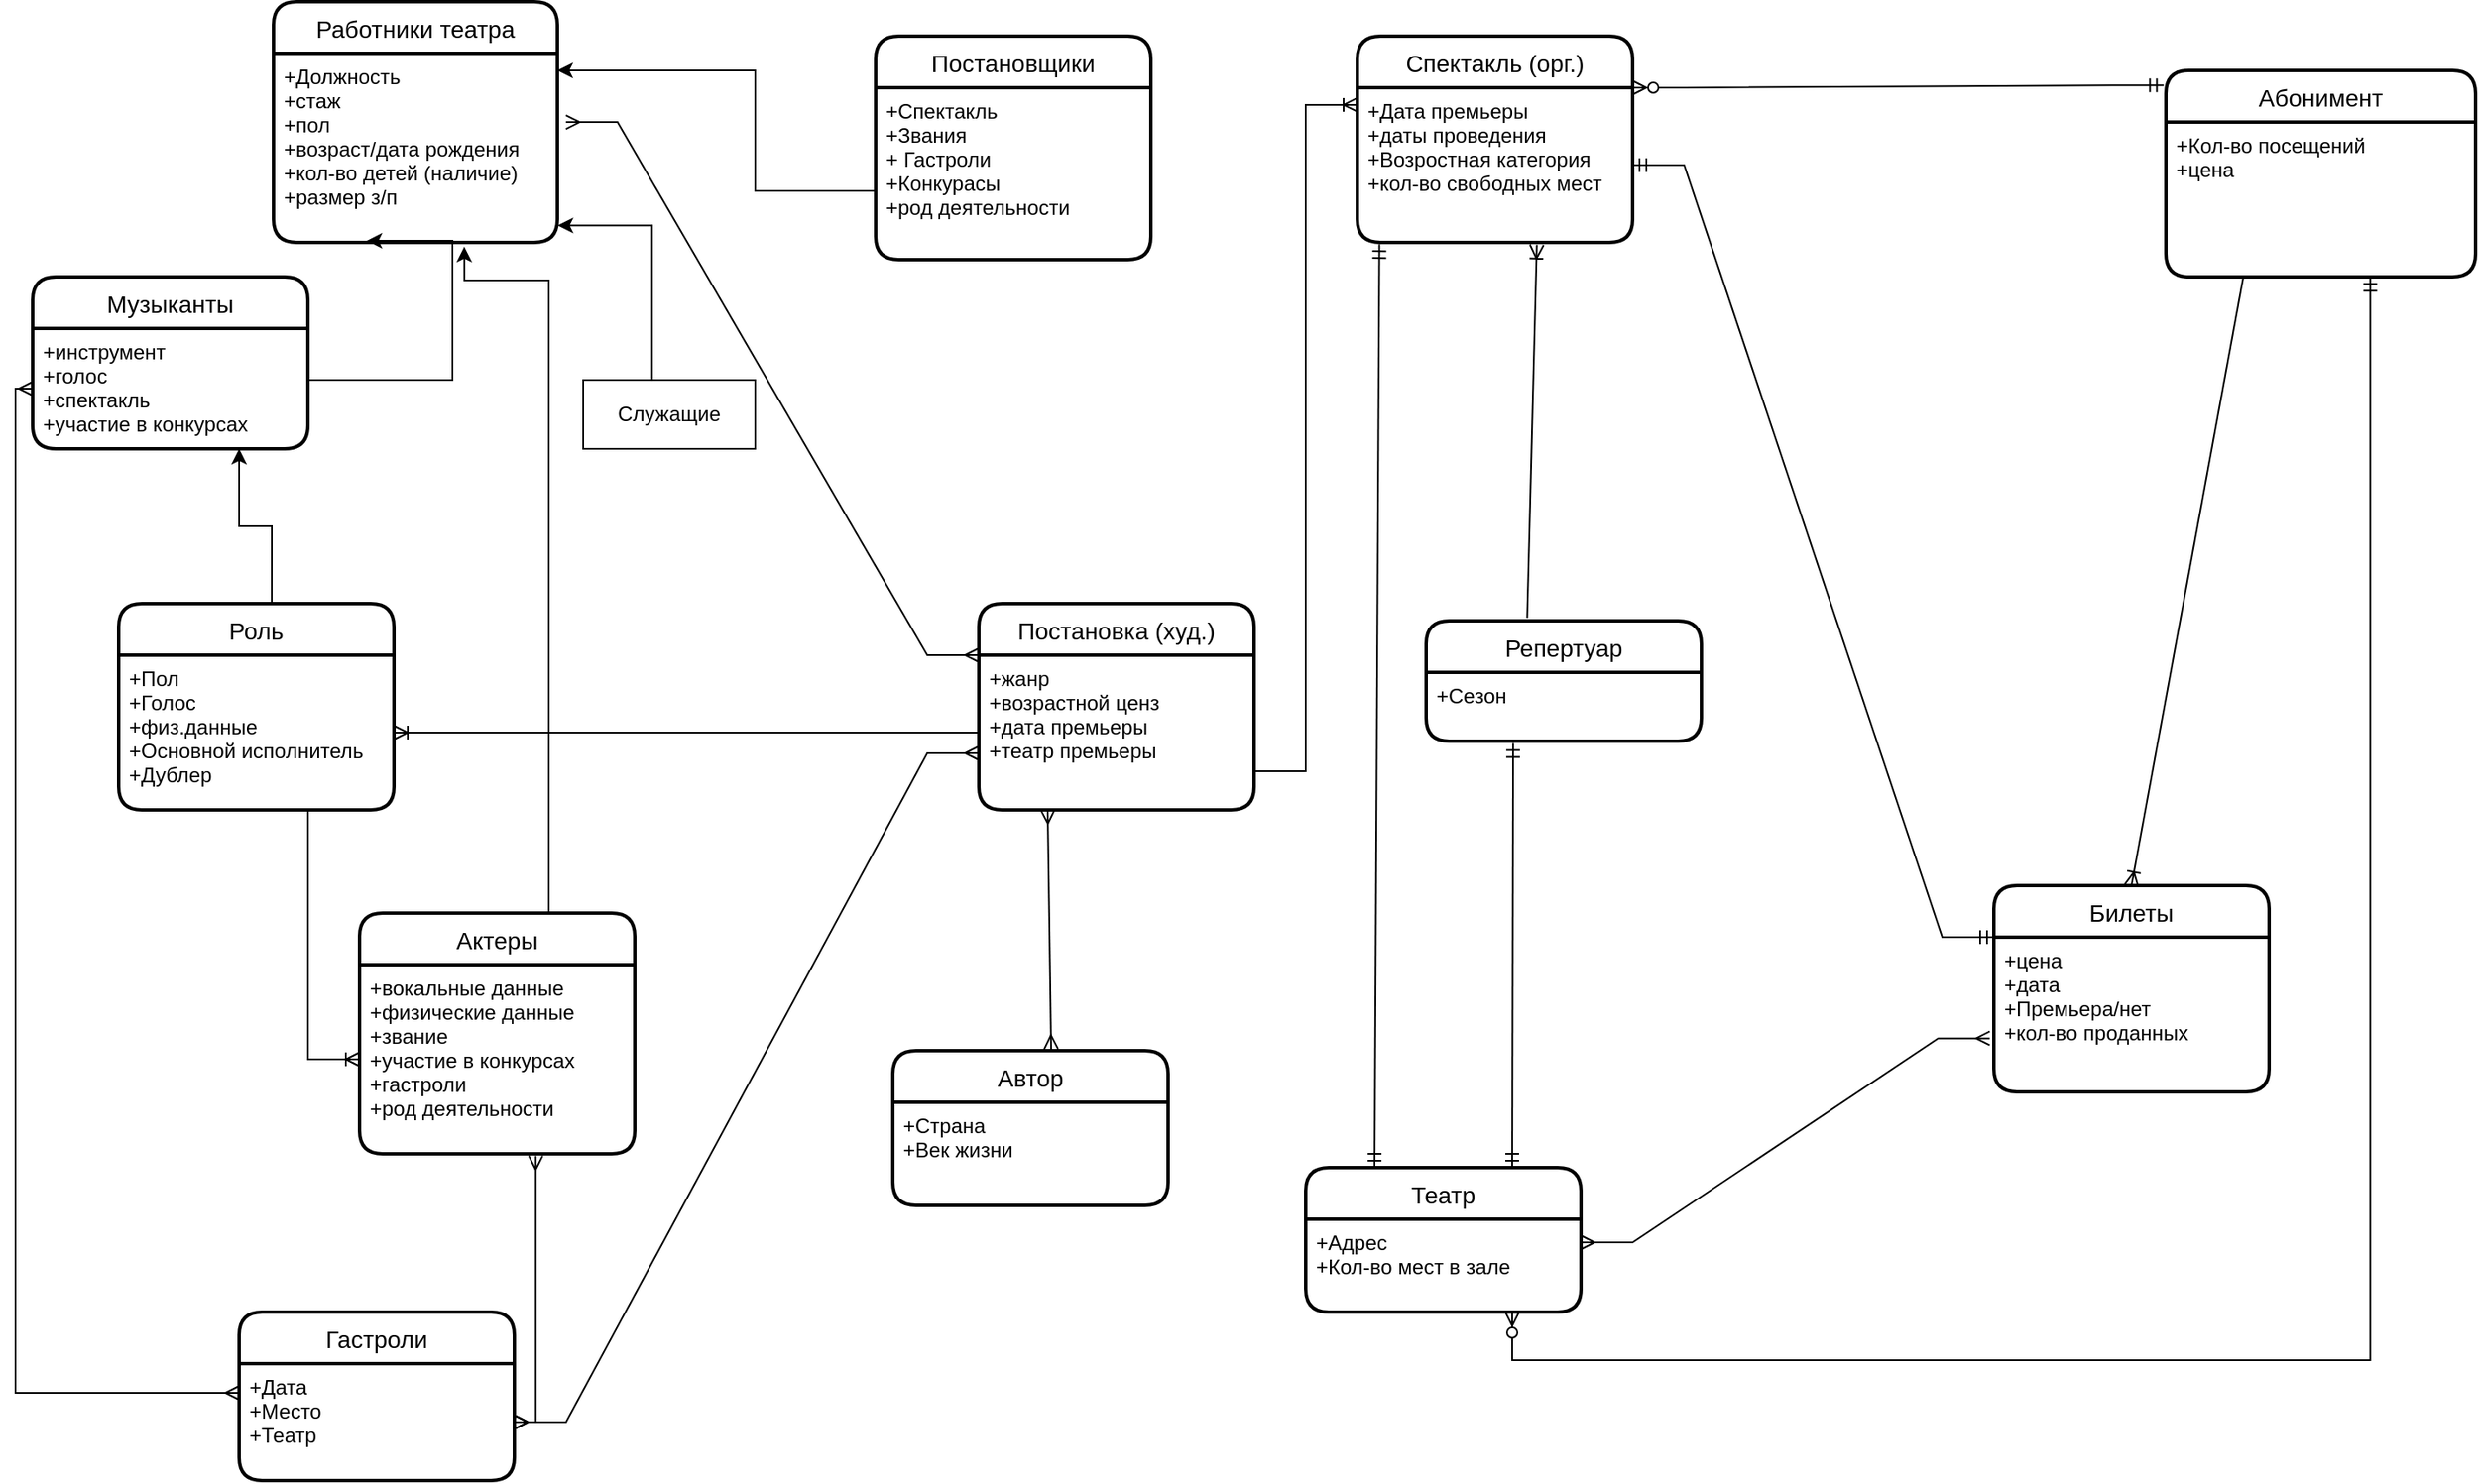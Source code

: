 <mxfile version="15.4.0" type="device"><diagram id="R2lEEEUBdFMjLlhIrx00" name="Page-1"><mxGraphModel dx="1422" dy="822" grid="1" gridSize="10" guides="1" tooltips="1" connect="1" arrows="1" fold="1" page="1" pageScale="1" pageWidth="1654" pageHeight="1169" math="0" shadow="0" extFonts="Permanent Marker^https://fonts.googleapis.com/css?family=Permanent+Marker"><root><mxCell id="0"/><mxCell id="1" parent="0"/><mxCell id="jMjGgMCW5BxbOn2KMHky-5" value="Работники театра" style="swimlane;childLayout=stackLayout;horizontal=1;startSize=30;horizontalStack=0;rounded=1;fontSize=14;fontStyle=0;strokeWidth=2;resizeParent=0;resizeLast=1;shadow=0;dashed=0;align=center;" parent="1" vertex="1"><mxGeometry x="200" y="70" width="165" height="140" as="geometry"/></mxCell><mxCell id="jMjGgMCW5BxbOn2KMHky-6" value="+Должность&#10;+стаж&#10;+пол&#10;+возраст/дата рождения&#10;+кол-во детей (наличие)&#10;+размер з/п&#10;" style="align=left;strokeColor=none;fillColor=none;spacingLeft=4;fontSize=12;verticalAlign=top;resizable=0;rotatable=0;part=1;" parent="jMjGgMCW5BxbOn2KMHky-5" vertex="1"><mxGeometry y="30" width="165" height="110" as="geometry"/></mxCell><mxCell id="jMjGgMCW5BxbOn2KMHky-13" style="edgeStyle=orthogonalEdgeStyle;rounded=0;orthogonalLoop=1;jettySize=auto;html=1;entryX=0.328;entryY=0.991;entryDx=0;entryDy=0;entryPerimeter=0;" parent="1" source="jMjGgMCW5BxbOn2KMHky-8" target="jMjGgMCW5BxbOn2KMHky-6" edge="1"><mxGeometry relative="1" as="geometry"><Array as="points"><mxPoint x="304" y="290"/></Array></mxGeometry></mxCell><mxCell id="jMjGgMCW5BxbOn2KMHky-8" value="Музыканты" style="swimlane;childLayout=stackLayout;horizontal=1;startSize=30;horizontalStack=0;rounded=1;fontSize=14;fontStyle=0;strokeWidth=2;resizeParent=0;resizeLast=1;shadow=0;dashed=0;align=center;" parent="1" vertex="1"><mxGeometry x="60" y="230" width="160" height="100" as="geometry"/></mxCell><mxCell id="jMjGgMCW5BxbOn2KMHky-9" value="+инструмент&#10;+голос&#10;+спектакль&#10;+участие в конкурсах" style="align=left;strokeColor=none;fillColor=none;spacingLeft=4;fontSize=12;verticalAlign=top;resizable=0;rotatable=0;part=1;" parent="jMjGgMCW5BxbOn2KMHky-8" vertex="1"><mxGeometry y="30" width="160" height="70" as="geometry"/></mxCell><mxCell id="jMjGgMCW5BxbOn2KMHky-12" style="edgeStyle=orthogonalEdgeStyle;rounded=0;orthogonalLoop=1;jettySize=auto;html=1;entryX=0.672;entryY=1.022;entryDx=0;entryDy=0;entryPerimeter=0;" parent="1" source="jMjGgMCW5BxbOn2KMHky-10" target="jMjGgMCW5BxbOn2KMHky-6" edge="1"><mxGeometry relative="1" as="geometry"><mxPoint x="310" y="200" as="targetPoint"/><Array as="points"><mxPoint x="360" y="232"/></Array></mxGeometry></mxCell><mxCell id="jMjGgMCW5BxbOn2KMHky-10" value="Актеры" style="swimlane;childLayout=stackLayout;horizontal=1;startSize=30;horizontalStack=0;rounded=1;fontSize=14;fontStyle=0;strokeWidth=2;resizeParent=0;resizeLast=1;shadow=0;dashed=0;align=center;" parent="1" vertex="1"><mxGeometry x="250" y="600" width="160" height="140" as="geometry"/></mxCell><mxCell id="jMjGgMCW5BxbOn2KMHky-11" value="+вокальные данные&#10;+физические данные&#10;+звание&#10;+участие в конкурсах&#10;+гастроли&#10;+род деятельности&#10;" style="align=left;strokeColor=none;fillColor=none;spacingLeft=4;fontSize=12;verticalAlign=top;resizable=0;rotatable=0;part=1;" parent="jMjGgMCW5BxbOn2KMHky-10" vertex="1"><mxGeometry y="30" width="160" height="110" as="geometry"/></mxCell><mxCell id="jMjGgMCW5BxbOn2KMHky-16" style="edgeStyle=orthogonalEdgeStyle;rounded=0;orthogonalLoop=1;jettySize=auto;html=1;" parent="1" source="jMjGgMCW5BxbOn2KMHky-14" target="jMjGgMCW5BxbOn2KMHky-6" edge="1"><mxGeometry relative="1" as="geometry"><mxPoint x="420" y="110" as="targetPoint"/><Array as="points"><mxPoint x="480" y="180"/><mxPoint x="480" y="110"/></Array></mxGeometry></mxCell><mxCell id="jMjGgMCW5BxbOn2KMHky-14" value="Постановщики" style="swimlane;childLayout=stackLayout;horizontal=1;startSize=30;horizontalStack=0;rounded=1;fontSize=14;fontStyle=0;strokeWidth=2;resizeParent=0;resizeLast=1;shadow=0;dashed=0;align=center;" parent="1" vertex="1"><mxGeometry x="550" y="90" width="160" height="130" as="geometry"><mxRectangle x="460" y="140" width="130" height="30" as="alternateBounds"/></mxGeometry></mxCell><mxCell id="jMjGgMCW5BxbOn2KMHky-15" value="+Спектакль&#10;+Звания&#10;+ Гастроли&#10;+Конкурасы&#10;+род деятельности" style="align=left;strokeColor=none;fillColor=none;spacingLeft=4;fontSize=12;verticalAlign=top;resizable=0;rotatable=0;part=1;" parent="jMjGgMCW5BxbOn2KMHky-14" vertex="1"><mxGeometry y="30" width="160" height="100" as="geometry"/></mxCell><mxCell id="jMjGgMCW5BxbOn2KMHky-22" value="Спектакль (орг.)" style="swimlane;childLayout=stackLayout;horizontal=1;startSize=30;horizontalStack=0;rounded=1;fontSize=14;fontStyle=0;strokeWidth=2;resizeParent=0;resizeLast=1;shadow=0;dashed=0;align=center;" parent="1" vertex="1"><mxGeometry x="830" y="90" width="160" height="120" as="geometry"/></mxCell><mxCell id="jMjGgMCW5BxbOn2KMHky-23" value="+Дата премьеры&#10;+даты проведения&#10;+Возростная категория&#10;+кол-во свободных мест" style="align=left;strokeColor=none;fillColor=none;spacingLeft=4;fontSize=12;verticalAlign=top;resizable=0;rotatable=0;part=1;" parent="jMjGgMCW5BxbOn2KMHky-22" vertex="1"><mxGeometry y="30" width="160" height="90" as="geometry"/></mxCell><mxCell id="jMjGgMCW5BxbOn2KMHky-27" value="Театр" style="swimlane;childLayout=stackLayout;horizontal=1;startSize=30;horizontalStack=0;rounded=1;fontSize=14;fontStyle=0;strokeWidth=2;resizeParent=0;resizeLast=1;shadow=0;dashed=0;align=center;" parent="1" vertex="1"><mxGeometry x="800" y="748" width="160" height="84" as="geometry"/></mxCell><mxCell id="jMjGgMCW5BxbOn2KMHky-28" value="+Адрес&#10;+Кол-во мест в зале" style="align=left;strokeColor=none;fillColor=none;spacingLeft=4;fontSize=12;verticalAlign=top;resizable=0;rotatable=0;part=1;" parent="jMjGgMCW5BxbOn2KMHky-27" vertex="1"><mxGeometry y="30" width="160" height="54" as="geometry"/></mxCell><mxCell id="jMjGgMCW5BxbOn2KMHky-29" value="" style="fontSize=12;html=1;endArrow=ERmandOne;startArrow=ERmandOne;rounded=0;exitX=0.08;exitY=1.012;exitDx=0;exitDy=0;exitPerimeter=0;elbow=vertical;entryX=0.25;entryY=0;entryDx=0;entryDy=0;" parent="1" source="jMjGgMCW5BxbOn2KMHky-23" target="jMjGgMCW5BxbOn2KMHky-27" edge="1"><mxGeometry width="100" height="100" relative="1" as="geometry"><mxPoint x="890" y="170" as="sourcePoint"/><mxPoint x="840" y="650" as="targetPoint"/></mxGeometry></mxCell><mxCell id="jMjGgMCW5BxbOn2KMHky-32" value="Абонимент" style="swimlane;childLayout=stackLayout;horizontal=1;startSize=30;horizontalStack=0;rounded=1;fontSize=14;fontStyle=0;strokeWidth=2;resizeParent=0;resizeLast=1;shadow=0;dashed=0;align=center;" parent="1" vertex="1"><mxGeometry x="1300" y="110" width="180" height="120" as="geometry"/></mxCell><mxCell id="jMjGgMCW5BxbOn2KMHky-33" value="+Кол-во посещений&#10;+цена" style="align=left;strokeColor=none;fillColor=none;spacingLeft=4;fontSize=12;verticalAlign=top;resizable=0;rotatable=0;part=1;" parent="jMjGgMCW5BxbOn2KMHky-32" vertex="1"><mxGeometry y="30" width="180" height="90" as="geometry"/></mxCell><mxCell id="jMjGgMCW5BxbOn2KMHky-34" value="" style="edgeStyle=entityRelationEdgeStyle;fontSize=12;html=1;endArrow=ERmany;startArrow=ERmany;rounded=0;entryX=0;entryY=0;entryDx=0;entryDy=0;exitX=1.03;exitY=0.364;exitDx=0;exitDy=0;exitPerimeter=0;" parent="1" source="jMjGgMCW5BxbOn2KMHky-6" target="jMjGgMCW5BxbOn2KMHky-59" edge="1"><mxGeometry width="100" height="100" relative="1" as="geometry"><mxPoint x="430" y="60" as="sourcePoint"/><mxPoint x="320" y="630" as="targetPoint"/></mxGeometry></mxCell><mxCell id="jMjGgMCW5BxbOn2KMHky-35" value="" style="edgeStyle=elbowEdgeStyle;fontSize=12;html=1;endArrow=ERzeroToMany;startArrow=ERmandOne;rounded=0;exitX=0.66;exitY=1.001;exitDx=0;exitDy=0;elbow=vertical;exitPerimeter=0;entryX=0.75;entryY=1;entryDx=0;entryDy=0;" parent="1" source="jMjGgMCW5BxbOn2KMHky-33" target="jMjGgMCW5BxbOn2KMHky-28" edge="1"><mxGeometry width="100" height="100" relative="1" as="geometry"><mxPoint x="690" y="290" as="sourcePoint"/><mxPoint x="970" y="870" as="targetPoint"/><Array as="points"><mxPoint x="1170" y="860"/><mxPoint x="990" y="890"/><mxPoint x="1100" y="840"/><mxPoint x="1270" y="870"/><mxPoint x="1030" y="820"/><mxPoint x="1040" y="870"/><mxPoint x="1010" y="820"/><mxPoint x="1030" y="810"/><mxPoint x="1470" y="690"/></Array></mxGeometry></mxCell><mxCell id="jMjGgMCW5BxbOn2KMHky-36" value="" style="edgeStyle=entityRelationEdgeStyle;fontSize=12;html=1;endArrow=ERzeroToMany;startArrow=ERmandOne;rounded=0;entryX=1;entryY=0.25;entryDx=0;entryDy=0;exitX=-0.007;exitY=0.072;exitDx=0;exitDy=0;exitPerimeter=0;" parent="1" source="jMjGgMCW5BxbOn2KMHky-32" target="jMjGgMCW5BxbOn2KMHky-22" edge="1"><mxGeometry width="100" height="100" relative="1" as="geometry"><mxPoint x="1180" y="190" as="sourcePoint"/><mxPoint x="1020" y="70" as="targetPoint"/></mxGeometry></mxCell><mxCell id="jMjGgMCW5BxbOn2KMHky-37" value="Репертуар" style="swimlane;childLayout=stackLayout;horizontal=1;startSize=30;horizontalStack=0;rounded=1;fontSize=14;fontStyle=0;strokeWidth=2;resizeParent=0;resizeLast=1;shadow=0;dashed=0;align=center;" parent="1" vertex="1"><mxGeometry x="870" y="430" width="160" height="70" as="geometry"/></mxCell><mxCell id="jMjGgMCW5BxbOn2KMHky-38" value="+Сезон" style="align=left;strokeColor=none;fillColor=none;spacingLeft=4;fontSize=12;verticalAlign=top;resizable=0;rotatable=0;part=1;" parent="jMjGgMCW5BxbOn2KMHky-37" vertex="1"><mxGeometry y="30" width="160" height="40" as="geometry"/></mxCell><mxCell id="jMjGgMCW5BxbOn2KMHky-39" value="" style="fontSize=12;html=1;endArrow=ERoneToMany;rounded=0;entryX=0.652;entryY=1.015;entryDx=0;entryDy=0;entryPerimeter=0;exitX=0.367;exitY=-0.024;exitDx=0;exitDy=0;exitPerimeter=0;" parent="1" source="jMjGgMCW5BxbOn2KMHky-37" target="jMjGgMCW5BxbOn2KMHky-23" edge="1"><mxGeometry width="100" height="100" relative="1" as="geometry"><mxPoint x="760" y="130" as="sourcePoint"/><mxPoint x="900" y="219" as="targetPoint"/></mxGeometry></mxCell><mxCell id="jMjGgMCW5BxbOn2KMHky-40" value="Автор" style="swimlane;childLayout=stackLayout;horizontal=1;startSize=30;horizontalStack=0;rounded=1;fontSize=14;fontStyle=0;strokeWidth=2;resizeParent=0;resizeLast=1;shadow=0;dashed=0;align=center;" parent="1" vertex="1"><mxGeometry x="560" y="680" width="160" height="90" as="geometry"/></mxCell><mxCell id="jMjGgMCW5BxbOn2KMHky-41" value="+Страна&#10;+Век жизни" style="align=left;strokeColor=none;fillColor=none;spacingLeft=4;fontSize=12;verticalAlign=top;resizable=0;rotatable=0;part=1;" parent="jMjGgMCW5BxbOn2KMHky-40" vertex="1"><mxGeometry y="30" width="160" height="60" as="geometry"/></mxCell><mxCell id="jMjGgMCW5BxbOn2KMHky-42" value="" style="fontSize=12;html=1;endArrow=ERmany;startArrow=ERmany;rounded=0;entryX=0.25;entryY=1;entryDx=0;entryDy=0;exitX=0.575;exitY=-0.011;exitDx=0;exitDy=0;exitPerimeter=0;" parent="1" source="jMjGgMCW5BxbOn2KMHky-40" target="jMjGgMCW5BxbOn2KMHky-59" edge="1"><mxGeometry width="100" height="100" relative="1" as="geometry"><mxPoint x="650" y="670" as="sourcePoint"/><mxPoint x="730" y="270" as="targetPoint"/></mxGeometry></mxCell><mxCell id="jMjGgMCW5BxbOn2KMHky-46" value="Билеты" style="swimlane;childLayout=stackLayout;horizontal=1;startSize=30;horizontalStack=0;rounded=1;fontSize=14;fontStyle=0;strokeWidth=2;resizeParent=0;resizeLast=1;shadow=0;dashed=0;align=center;" parent="1" vertex="1"><mxGeometry x="1200" y="584" width="160" height="120" as="geometry"/></mxCell><mxCell id="jMjGgMCW5BxbOn2KMHky-47" value="+цена&#10;+дата&#10;+Премьера/нет&#10;+кол-во проданных" style="align=left;strokeColor=none;fillColor=none;spacingLeft=4;fontSize=12;verticalAlign=top;resizable=0;rotatable=0;part=1;" parent="jMjGgMCW5BxbOn2KMHky-46" vertex="1"><mxGeometry y="30" width="160" height="90" as="geometry"/></mxCell><mxCell id="jMjGgMCW5BxbOn2KMHky-48" value="" style="fontSize=12;html=1;endArrow=ERoneToMany;rounded=0;exitX=0.25;exitY=1;exitDx=0;exitDy=0;entryX=0.5;entryY=0;entryDx=0;entryDy=0;" parent="1" source="jMjGgMCW5BxbOn2KMHky-33" target="jMjGgMCW5BxbOn2KMHky-46" edge="1"><mxGeometry width="100" height="100" relative="1" as="geometry"><mxPoint x="1020" y="370" as="sourcePoint"/><mxPoint x="1460" y="290" as="targetPoint"/></mxGeometry></mxCell><mxCell id="jMjGgMCW5BxbOn2KMHky-49" value="" style="edgeStyle=entityRelationEdgeStyle;fontSize=12;html=1;endArrow=ERmandOne;startArrow=ERmandOne;rounded=0;exitX=1;exitY=0.5;exitDx=0;exitDy=0;entryX=0;entryY=0;entryDx=0;entryDy=0;" parent="1" source="jMjGgMCW5BxbOn2KMHky-23" target="jMjGgMCW5BxbOn2KMHky-47" edge="1"><mxGeometry width="100" height="100" relative="1" as="geometry"><mxPoint x="1020" y="370" as="sourcePoint"/><mxPoint x="1120" y="270" as="targetPoint"/></mxGeometry></mxCell><mxCell id="jMjGgMCW5BxbOn2KMHky-54" style="edgeStyle=orthogonalEdgeStyle;rounded=0;orthogonalLoop=1;jettySize=auto;html=1;entryX=1.001;entryY=0.91;entryDx=0;entryDy=0;entryPerimeter=0;" parent="1" source="jMjGgMCW5BxbOn2KMHky-51" target="jMjGgMCW5BxbOn2KMHky-6" edge="1"><mxGeometry relative="1" as="geometry"><Array as="points"><mxPoint x="420" y="200"/></Array></mxGeometry></mxCell><mxCell id="jMjGgMCW5BxbOn2KMHky-51" value="Служащие" style="whiteSpace=wrap;html=1;align=center;" parent="1" vertex="1"><mxGeometry x="380" y="290" width="100" height="40" as="geometry"/></mxCell><mxCell id="jMjGgMCW5BxbOn2KMHky-55" value="" style="edgeStyle=entityRelationEdgeStyle;fontSize=12;html=1;endArrow=ERmany;startArrow=ERmany;rounded=0;entryX=-0.015;entryY=0.654;entryDx=0;entryDy=0;entryPerimeter=0;exitX=1;exitY=0.25;exitDx=0;exitDy=0;" parent="1" source="jMjGgMCW5BxbOn2KMHky-28" target="jMjGgMCW5BxbOn2KMHky-47" edge="1"><mxGeometry width="100" height="100" relative="1" as="geometry"><mxPoint x="950" y="420" as="sourcePoint"/><mxPoint x="1250" y="520" as="targetPoint"/></mxGeometry></mxCell><mxCell id="jMjGgMCW5BxbOn2KMHky-57" value="" style="fontSize=12;html=1;endArrow=ERmandOne;startArrow=ERmandOne;rounded=0;entryX=0.75;entryY=0;entryDx=0;entryDy=0;exitX=0.316;exitY=1.031;exitDx=0;exitDy=0;exitPerimeter=0;" parent="1" source="jMjGgMCW5BxbOn2KMHky-38" target="jMjGgMCW5BxbOn2KMHky-27" edge="1"><mxGeometry width="100" height="100" relative="1" as="geometry"><mxPoint x="1030" y="400" as="sourcePoint"/><mxPoint x="1130" y="300" as="targetPoint"/></mxGeometry></mxCell><mxCell id="jMjGgMCW5BxbOn2KMHky-58" value="Постановка (худ.)" style="swimlane;childLayout=stackLayout;horizontal=1;startSize=30;horizontalStack=0;rounded=1;fontSize=14;fontStyle=0;strokeWidth=2;resizeParent=0;resizeLast=1;shadow=0;dashed=0;align=center;" parent="1" vertex="1"><mxGeometry x="610" y="420" width="160" height="120" as="geometry"/></mxCell><mxCell id="jMjGgMCW5BxbOn2KMHky-59" value="+жанр&#10;+возрастной ценз&#10;+дата премьеры&#10;+театр премьеры&#10;" style="align=left;strokeColor=none;fillColor=none;spacingLeft=4;fontSize=12;verticalAlign=top;resizable=0;rotatable=0;part=1;" parent="jMjGgMCW5BxbOn2KMHky-58" vertex="1"><mxGeometry y="30" width="160" height="90" as="geometry"/></mxCell><mxCell id="jMjGgMCW5BxbOn2KMHky-60" value="Роль" style="swimlane;childLayout=stackLayout;horizontal=1;startSize=30;horizontalStack=0;rounded=1;fontSize=14;fontStyle=0;strokeWidth=2;resizeParent=0;resizeLast=1;shadow=0;dashed=0;align=center;" parent="1" vertex="1"><mxGeometry x="110" y="420" width="160" height="120" as="geometry"/></mxCell><mxCell id="jMjGgMCW5BxbOn2KMHky-61" value="+Пол&#10;+Голос&#10;+физ.данные&#10;+Основной исполнитель&#10;+Дублер" style="align=left;strokeColor=none;fillColor=none;spacingLeft=4;fontSize=12;verticalAlign=top;resizable=0;rotatable=0;part=1;" parent="jMjGgMCW5BxbOn2KMHky-60" vertex="1"><mxGeometry y="30" width="160" height="90" as="geometry"/></mxCell><mxCell id="jMjGgMCW5BxbOn2KMHky-63" value="" style="edgeStyle=entityRelationEdgeStyle;fontSize=12;html=1;endArrow=ERoneToMany;rounded=0;exitX=1;exitY=0.75;exitDx=0;exitDy=0;entryX=0;entryY=0.111;entryDx=0;entryDy=0;entryPerimeter=0;" parent="1" source="jMjGgMCW5BxbOn2KMHky-59" target="jMjGgMCW5BxbOn2KMHky-23" edge="1"><mxGeometry width="100" height="100" relative="1" as="geometry"><mxPoint x="540" y="390" as="sourcePoint"/><mxPoint x="640" y="290" as="targetPoint"/></mxGeometry></mxCell><mxCell id="0LCJB6elY1HTuIyBw0M5-1" value="Гастроли" style="swimlane;childLayout=stackLayout;horizontal=1;startSize=30;horizontalStack=0;rounded=1;fontSize=14;fontStyle=0;strokeWidth=2;resizeParent=0;resizeLast=1;shadow=0;dashed=0;align=center;" parent="1" vertex="1"><mxGeometry x="180" y="832" width="160" height="98" as="geometry"/></mxCell><mxCell id="0LCJB6elY1HTuIyBw0M5-2" value="+Дата&#10;+Место&#10;+Театр" style="align=left;strokeColor=none;fillColor=none;spacingLeft=4;fontSize=12;verticalAlign=top;resizable=0;rotatable=0;part=1;" parent="0LCJB6elY1HTuIyBw0M5-1" vertex="1"><mxGeometry y="30" width="160" height="68" as="geometry"/></mxCell><mxCell id="0LCJB6elY1HTuIyBw0M5-5" value="" style="edgeStyle=orthogonalEdgeStyle;fontSize=12;html=1;endArrow=ERmany;startArrow=ERmany;rounded=0;exitX=1;exitY=0.5;exitDx=0;exitDy=0;entryX=0.64;entryY=1.011;entryDx=0;entryDy=0;entryPerimeter=0;" parent="1" source="0LCJB6elY1HTuIyBw0M5-2" target="jMjGgMCW5BxbOn2KMHky-11" edge="1"><mxGeometry width="100" height="100" relative="1" as="geometry"><mxPoint x="370" y="470" as="sourcePoint"/><mxPoint x="470" y="370" as="targetPoint"/></mxGeometry></mxCell><mxCell id="fTHycMVD4TdZ7wNY7yKi-4" value="" style="edgeStyle=orthogonalEdgeStyle;rounded=0;orthogonalLoop=1;jettySize=auto;html=1;exitX=0.556;exitY=0.008;exitDx=0;exitDy=0;exitPerimeter=0;entryX=0.75;entryY=1;entryDx=0;entryDy=0;" parent="1" source="jMjGgMCW5BxbOn2KMHky-60" target="jMjGgMCW5BxbOn2KMHky-9" edge="1"><mxGeometry relative="1" as="geometry"/></mxCell><mxCell id="fTHycMVD4TdZ7wNY7yKi-5" value="" style="edgeStyle=entityRelationEdgeStyle;fontSize=12;html=1;endArrow=ERoneToMany;rounded=0;exitX=0.5;exitY=1;exitDx=0;exitDy=0;entryX=0;entryY=0.5;entryDx=0;entryDy=0;" parent="1" source="jMjGgMCW5BxbOn2KMHky-61" target="jMjGgMCW5BxbOn2KMHky-11" edge="1"><mxGeometry width="100" height="100" relative="1" as="geometry"><mxPoint x="650" y="530" as="sourcePoint"/><mxPoint x="770" y="420" as="targetPoint"/></mxGeometry></mxCell><mxCell id="fTHycMVD4TdZ7wNY7yKi-6" value="" style="edgeStyle=elbowEdgeStyle;fontSize=12;html=1;endArrow=ERoneToMany;rounded=0;exitX=0;exitY=0.5;exitDx=0;exitDy=0;entryX=1;entryY=0.5;entryDx=0;entryDy=0;" parent="1" source="jMjGgMCW5BxbOn2KMHky-59" target="jMjGgMCW5BxbOn2KMHky-61" edge="1"><mxGeometry width="100" height="100" relative="1" as="geometry"><mxPoint x="670" y="520" as="sourcePoint"/><mxPoint x="770" y="420" as="targetPoint"/></mxGeometry></mxCell><mxCell id="SsMaOyeQ0P5KD6OTyFqo-4" value="" style="edgeStyle=elbowEdgeStyle;fontSize=12;html=1;endArrow=ERmany;startArrow=ERmany;rounded=0;entryX=0;entryY=0.25;entryDx=0;entryDy=0;exitX=0;exitY=0.5;exitDx=0;exitDy=0;" parent="1" source="jMjGgMCW5BxbOn2KMHky-9" target="0LCJB6elY1HTuIyBw0M5-2" edge="1"><mxGeometry width="100" height="100" relative="1" as="geometry"><mxPoint x="20" y="490" as="sourcePoint"/><mxPoint x="220" y="300" as="targetPoint"/><Array as="points"><mxPoint x="50" y="350"/></Array></mxGeometry></mxCell><mxCell id="_kj4XwNpFSEic3nLwMMI-1" value="" style="edgeStyle=entityRelationEdgeStyle;fontSize=12;html=1;endArrow=ERmany;startArrow=ERmany;rounded=0;exitX=1;exitY=0.5;exitDx=0;exitDy=0;" edge="1" parent="1" source="0LCJB6elY1HTuIyBw0M5-2"><mxGeometry width="100" height="100" relative="1" as="geometry"><mxPoint x="680" y="540" as="sourcePoint"/><mxPoint x="610" y="507" as="targetPoint"/></mxGeometry></mxCell></root></mxGraphModel></diagram></mxfile>